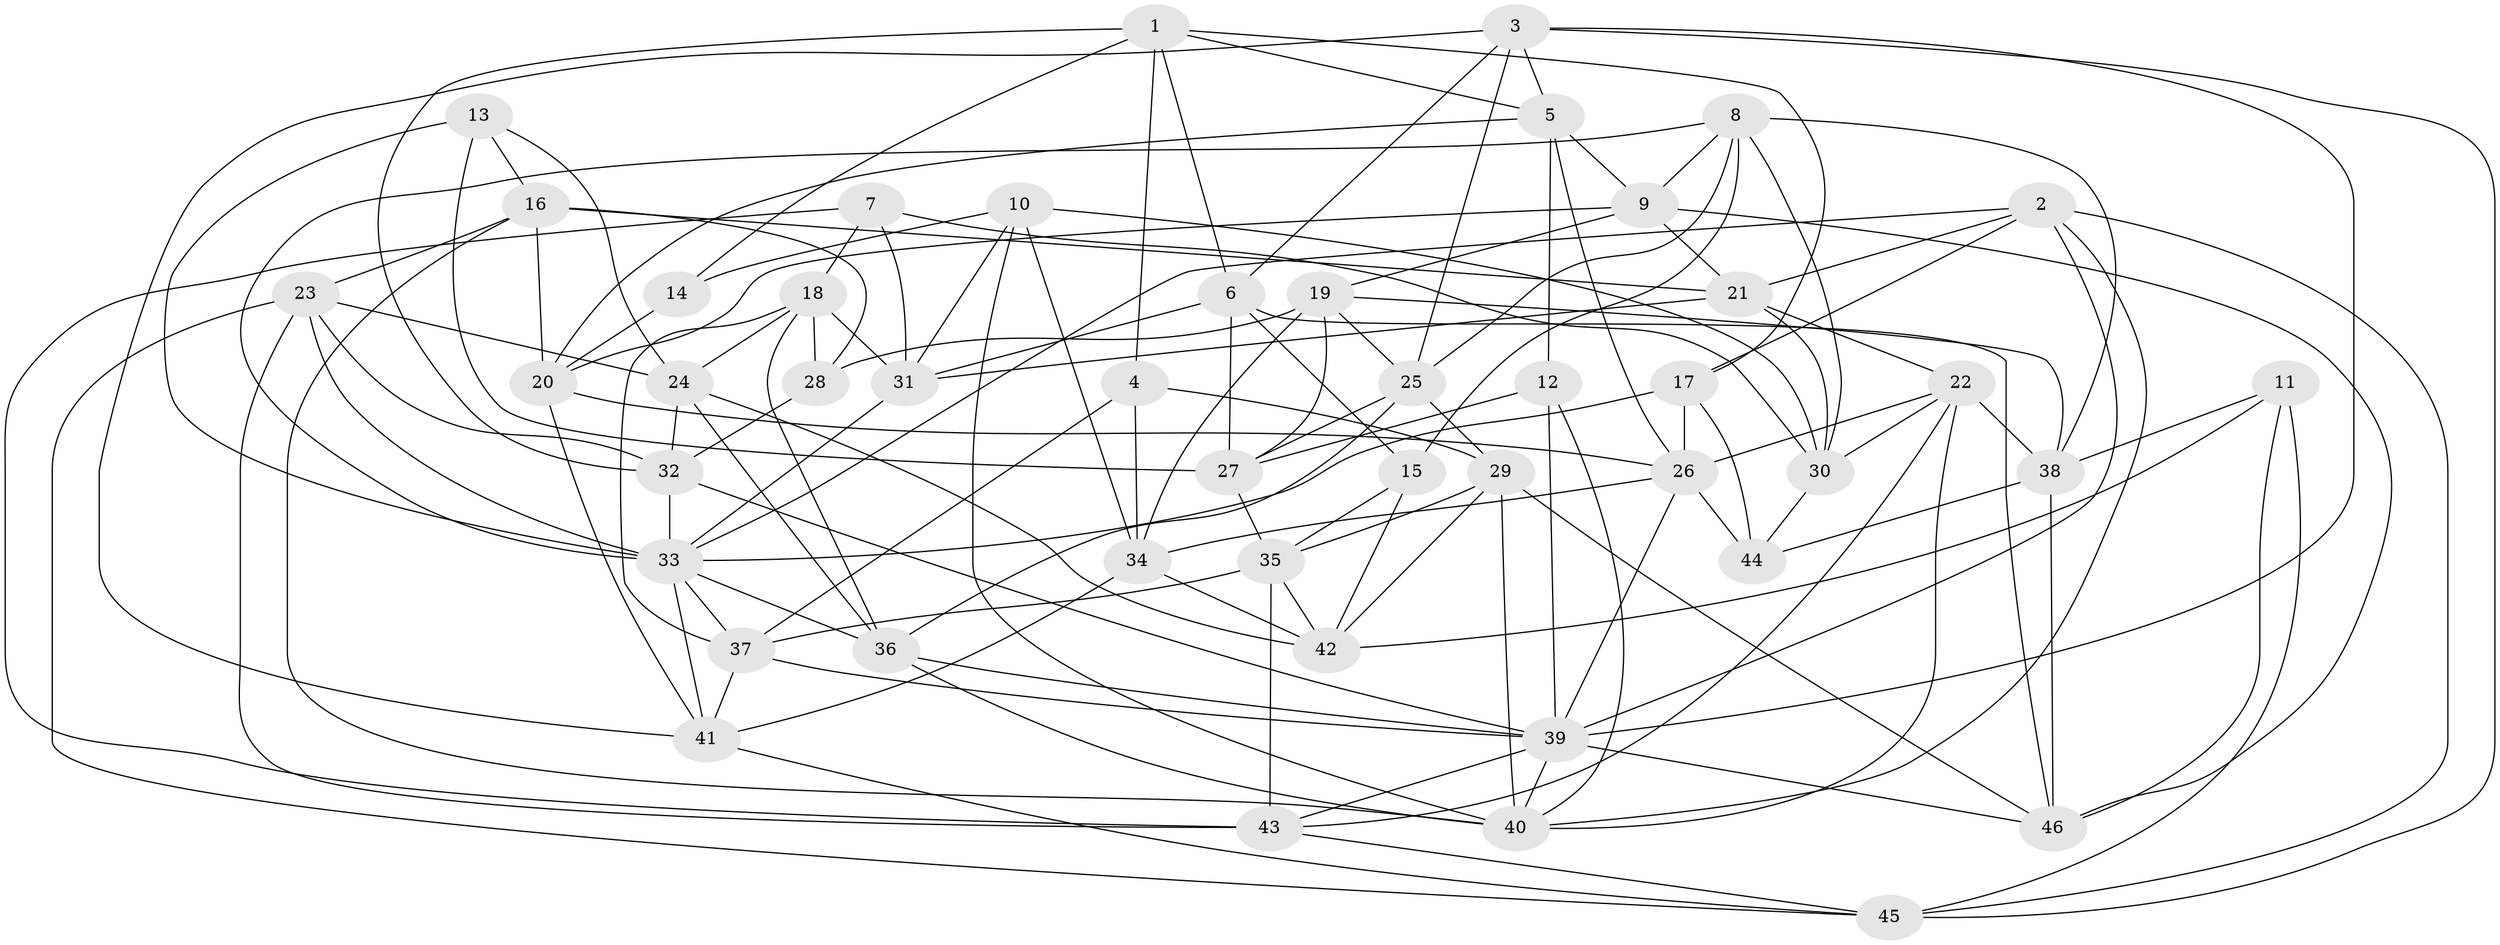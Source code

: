 // original degree distribution, {4: 1.0}
// Generated by graph-tools (version 1.1) at 2025/50/03/09/25 03:50:49]
// undirected, 46 vertices, 133 edges
graph export_dot {
graph [start="1"]
  node [color=gray90,style=filled];
  1;
  2;
  3;
  4;
  5;
  6;
  7;
  8;
  9;
  10;
  11;
  12;
  13;
  14;
  15;
  16;
  17;
  18;
  19;
  20;
  21;
  22;
  23;
  24;
  25;
  26;
  27;
  28;
  29;
  30;
  31;
  32;
  33;
  34;
  35;
  36;
  37;
  38;
  39;
  40;
  41;
  42;
  43;
  44;
  45;
  46;
  1 -- 4 [weight=1.0];
  1 -- 5 [weight=1.0];
  1 -- 6 [weight=1.0];
  1 -- 14 [weight=1.0];
  1 -- 17 [weight=1.0];
  1 -- 32 [weight=1.0];
  2 -- 17 [weight=1.0];
  2 -- 21 [weight=1.0];
  2 -- 33 [weight=1.0];
  2 -- 39 [weight=1.0];
  2 -- 40 [weight=1.0];
  2 -- 45 [weight=1.0];
  3 -- 5 [weight=1.0];
  3 -- 6 [weight=1.0];
  3 -- 25 [weight=1.0];
  3 -- 39 [weight=1.0];
  3 -- 41 [weight=1.0];
  3 -- 45 [weight=1.0];
  4 -- 29 [weight=1.0];
  4 -- 34 [weight=1.0];
  4 -- 37 [weight=1.0];
  5 -- 9 [weight=1.0];
  5 -- 12 [weight=1.0];
  5 -- 20 [weight=1.0];
  5 -- 26 [weight=1.0];
  6 -- 15 [weight=1.0];
  6 -- 27 [weight=1.0];
  6 -- 31 [weight=1.0];
  6 -- 46 [weight=1.0];
  7 -- 18 [weight=1.0];
  7 -- 30 [weight=1.0];
  7 -- 31 [weight=1.0];
  7 -- 43 [weight=1.0];
  8 -- 9 [weight=1.0];
  8 -- 15 [weight=1.0];
  8 -- 25 [weight=1.0];
  8 -- 30 [weight=1.0];
  8 -- 33 [weight=1.0];
  8 -- 38 [weight=1.0];
  9 -- 19 [weight=1.0];
  9 -- 20 [weight=1.0];
  9 -- 21 [weight=1.0];
  9 -- 46 [weight=1.0];
  10 -- 14 [weight=2.0];
  10 -- 30 [weight=1.0];
  10 -- 31 [weight=1.0];
  10 -- 34 [weight=1.0];
  10 -- 40 [weight=1.0];
  11 -- 38 [weight=1.0];
  11 -- 42 [weight=1.0];
  11 -- 45 [weight=1.0];
  11 -- 46 [weight=1.0];
  12 -- 27 [weight=1.0];
  12 -- 39 [weight=1.0];
  12 -- 40 [weight=1.0];
  13 -- 16 [weight=1.0];
  13 -- 24 [weight=1.0];
  13 -- 27 [weight=1.0];
  13 -- 33 [weight=1.0];
  14 -- 20 [weight=1.0];
  15 -- 35 [weight=1.0];
  15 -- 42 [weight=1.0];
  16 -- 20 [weight=1.0];
  16 -- 21 [weight=1.0];
  16 -- 23 [weight=1.0];
  16 -- 28 [weight=1.0];
  16 -- 40 [weight=1.0];
  17 -- 26 [weight=1.0];
  17 -- 33 [weight=1.0];
  17 -- 44 [weight=2.0];
  18 -- 24 [weight=1.0];
  18 -- 28 [weight=1.0];
  18 -- 31 [weight=1.0];
  18 -- 36 [weight=1.0];
  18 -- 37 [weight=1.0];
  19 -- 25 [weight=1.0];
  19 -- 27 [weight=1.0];
  19 -- 28 [weight=1.0];
  19 -- 34 [weight=1.0];
  19 -- 38 [weight=1.0];
  20 -- 26 [weight=1.0];
  20 -- 41 [weight=1.0];
  21 -- 22 [weight=1.0];
  21 -- 30 [weight=1.0];
  21 -- 31 [weight=1.0];
  22 -- 26 [weight=1.0];
  22 -- 30 [weight=1.0];
  22 -- 38 [weight=1.0];
  22 -- 40 [weight=1.0];
  22 -- 43 [weight=1.0];
  23 -- 24 [weight=1.0];
  23 -- 32 [weight=1.0];
  23 -- 33 [weight=1.0];
  23 -- 43 [weight=1.0];
  23 -- 45 [weight=1.0];
  24 -- 32 [weight=1.0];
  24 -- 36 [weight=1.0];
  24 -- 42 [weight=1.0];
  25 -- 27 [weight=1.0];
  25 -- 29 [weight=1.0];
  25 -- 36 [weight=1.0];
  26 -- 34 [weight=1.0];
  26 -- 39 [weight=1.0];
  26 -- 44 [weight=2.0];
  27 -- 35 [weight=1.0];
  28 -- 32 [weight=1.0];
  29 -- 35 [weight=1.0];
  29 -- 40 [weight=1.0];
  29 -- 42 [weight=1.0];
  29 -- 46 [weight=1.0];
  30 -- 44 [weight=1.0];
  31 -- 33 [weight=1.0];
  32 -- 33 [weight=1.0];
  32 -- 39 [weight=1.0];
  33 -- 36 [weight=1.0];
  33 -- 37 [weight=1.0];
  33 -- 41 [weight=1.0];
  34 -- 41 [weight=1.0];
  34 -- 42 [weight=1.0];
  35 -- 37 [weight=1.0];
  35 -- 42 [weight=1.0];
  35 -- 43 [weight=1.0];
  36 -- 39 [weight=1.0];
  36 -- 40 [weight=1.0];
  37 -- 39 [weight=1.0];
  37 -- 41 [weight=1.0];
  38 -- 44 [weight=1.0];
  38 -- 46 [weight=1.0];
  39 -- 40 [weight=1.0];
  39 -- 43 [weight=1.0];
  39 -- 46 [weight=1.0];
  41 -- 45 [weight=1.0];
  43 -- 45 [weight=1.0];
}
